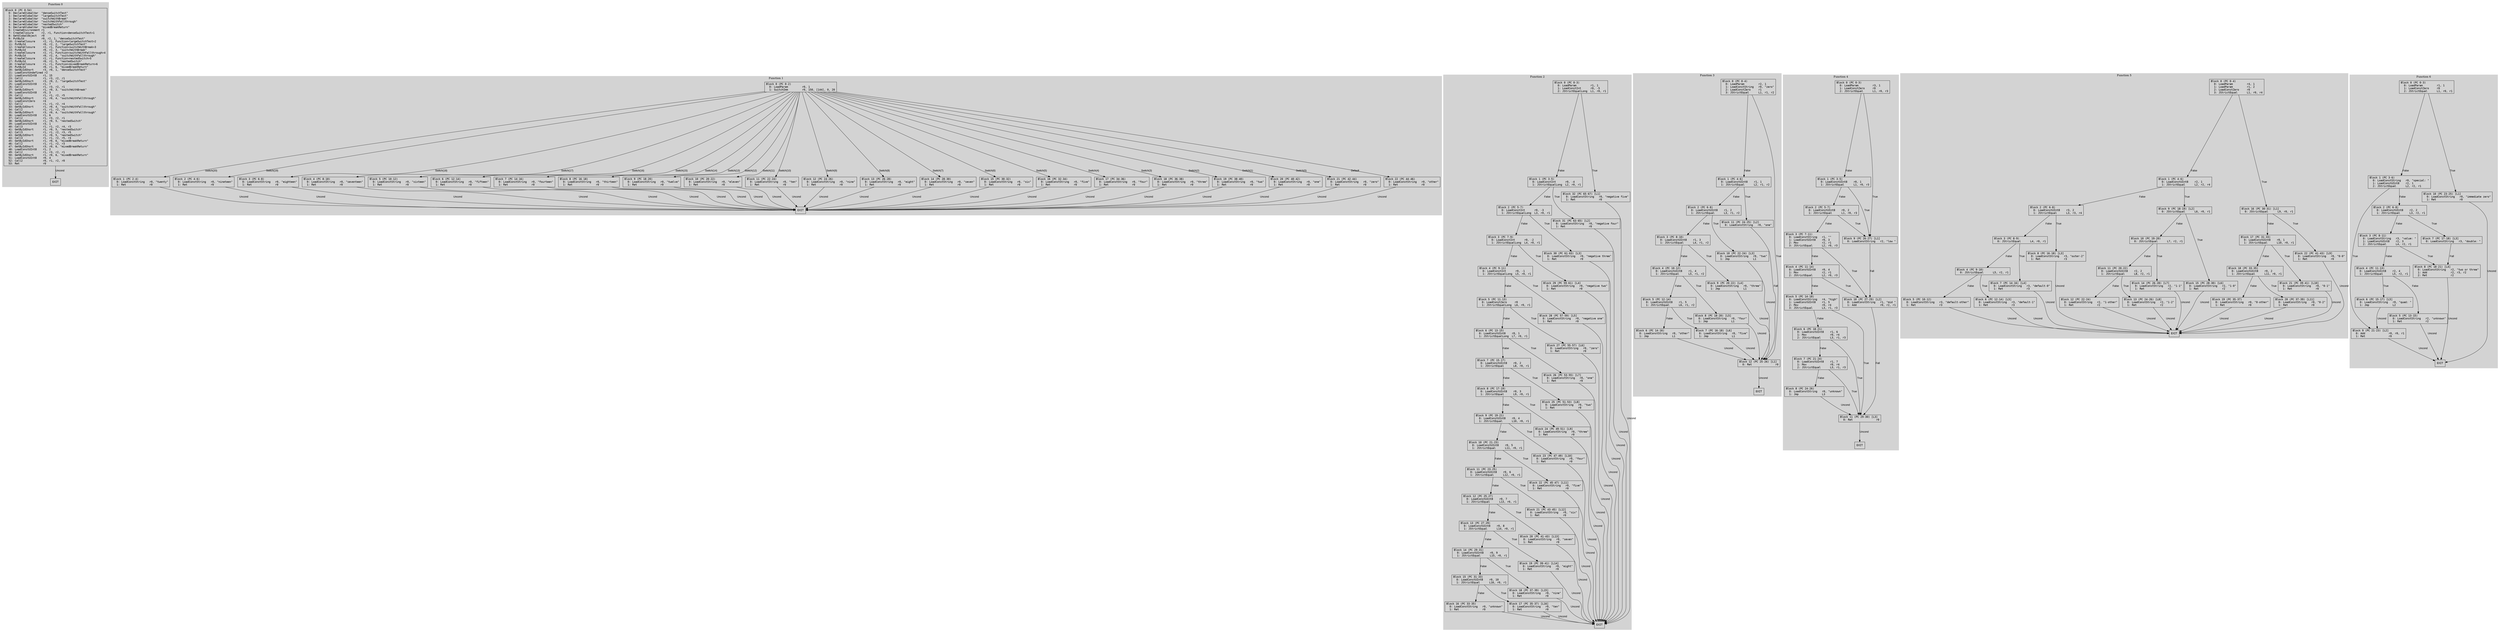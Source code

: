 // CFG analysis for dense_switch_test
// Generated from data/dense_switch_test.hbc

digraph {
  rankdir=TB;
  node [shape=box, fontname="monospace"];

  subgraph cluster_function_0 {
    label = "Function 0";
    style = filled;
    color = lightgrey;

    edge [fontname="Arial"];

    f0_n0 [ label = "Block 0 (PC 0-54)\l  0: DeclareGlobalVar  \"denseSwitchTest\"\l  1: DeclareGlobalVar  \"largeSwitchTest\"\l  2: DeclareGlobalVar  \"switchWithBreak\"\l  3: DeclareGlobalVar  \"switchWithFallthrough\"\l  4: DeclareGlobalVar  \"nestedSwitch\"\l  5: DeclareGlobalVar  \"mixedBreakReturn\"\l  6: CreateEnvironment r1\l  7: CreateClosure     r2, r1, Function<denseSwitchTest>1\l  8: GetGlobalObject   r0\l  9: PutById           r0, r2, 1, \"denseSwitchTest\"\l  10: CreateClosure     r2, r1, Function<largeSwitchTest>2\l  11: PutById           r0, r2, 2, \"largeSwitchTest\"\l  12: CreateClosure     r2, r1, Function<switchWithBreak>3\l  13: PutById           r0, r2, 3, \"switchWithBreak\"\l  14: CreateClosure     r2, r1, Function<switchWithFallthrough>4\l  15: PutById           r0, r2, 4, \"switchWithFallthrough\"\l  16: CreateClosure     r2, r1, Function<nestedSwitch>5\l  17: PutById           r0, r2, 5, \"nestedSwitch\"\l  18: CreateClosure     r1, r1, Function<mixedBreakReturn>6\l  19: PutById           r0, r1, 6, \"mixedBreakReturn\"\l  20: GetByIdShort      r3, r0, 1, \"denseSwitchTest\"\l  21: LoadConstUndefined r2\l  22: LoadConstUInt8    r1, 15\l  23: Call2             r1, r3, r2, r1\l  24: GetByIdShort      r3, r0, 2, \"largeSwitchTest\"\l  25: LoadConstUInt8    r1, 7\l  26: Call2             r1, r3, r2, r1\l  27: GetByIdShort      r1, r0, 3, \"switchWithBreak\"\l  28: LoadConstUInt8    r5, 3\l  29: Call2             r1, r1, r2, r5\l  30: GetByIdShort      r1, r0, 4, \"switchWithFallthrough\"\l  31: LoadConstZero     r4\l  32: Call2             r1, r1, r2, r4\l  33: GetByIdShort      r1, r0, 4, \"switchWithFallthrough\"\l  34: Call2             r1, r1, r2, r5\l  35: GetByIdShort      r3, r0, 4, \"switchWithFallthrough\"\l  36: LoadConstUInt8    r1, 6\l  37: Call2             r1, r3, r2, r1\l  38: GetByIdShort      r1, r0, 5, \"nestedSwitch\"\l  39: LoadConstUInt8    r3, 1\l  40: Call3             r1, r1, r2, r4, r3\l  41: GetByIdShort      r1, r0, 5, \"nestedSwitch\"\l  42: Call3             r1, r1, r2, r3, r5\l  43: GetByIdShort      r1, r0, 5, \"nestedSwitch\"\l  44: Call3             r1, r1, r2, r5, r4\l  45: GetByIdShort      r1, r0, 6, \"mixedBreakReturn\"\l  46: Call2             r1, r1, r2, r3\l  47: GetByIdShort      r3, r0, 6, \"mixedBreakReturn\"\l  48: LoadConstUInt8    r1, 2\l  49: Call2             r1, r3, r2, r1\l  50: GetByIdShort      r1, r0, 6, \"mixedBreakReturn\"\l  51: LoadConstUInt8    r0, 4\l  52: Call2             r0, r1, r2, r0\l  53: Ret               r0\l" ]
    f0_n1 [ label = "EXIT" ]

    f0_n0 -> f0_n1 [label="Uncond"]
  }

  subgraph cluster_function_1 {
    label = "Function 1";
    style = filled;
    color = lightgrey;

    edge [fontname="Arial"];

    f1_n0 [ label = "Block 0 (PC 0-2)\l  0: LoadParam         r0, 1\l  1: SwitchImm         r0, 150, [144], 0, 20\l" ]
    f1_n1 [ label = "Block 1 (PC 2-4)\l  0: LoadConstString   r0, \"twenty\"\l  1: Ret               r0\l" ]
    f1_n2 [ label = "Block 2 (PC 4-6)\l  0: LoadConstString   r0, \"nineteen\"\l  1: Ret               r0\l" ]
    f1_n3 [ label = "Block 3 (PC 6-8)\l  0: LoadConstString   r0, \"eighteen\"\l  1: Ret               r0\l" ]
    f1_n4 [ label = "Block 4 (PC 8-10)\l  0: LoadConstString   r0, \"seventeen\"\l  1: Ret               r0\l" ]
    f1_n5 [ label = "Block 5 (PC 10-12)\l  0: LoadConstString   r0, \"sixteen\"\l  1: Ret               r0\l" ]
    f1_n6 [ label = "Block 6 (PC 12-14)\l  0: LoadConstString   r0, \"fifteen\"\l  1: Ret               r0\l" ]
    f1_n7 [ label = "Block 7 (PC 14-16)\l  0: LoadConstString   r0, \"fourteen\"\l  1: Ret               r0\l" ]
    f1_n8 [ label = "Block 8 (PC 16-18)\l  0: LoadConstString   r0, \"thirteen\"\l  1: Ret               r0\l" ]
    f1_n9 [ label = "Block 9 (PC 18-20)\l  0: LoadConstString   r0, \"twelve\"\l  1: Ret               r0\l" ]
    f1_n10 [ label = "Block 10 (PC 20-22)\l  0: LoadConstString   r0, \"eleven\"\l  1: Ret               r0\l" ]
    f1_n11 [ label = "Block 11 (PC 22-24)\l  0: LoadConstString   r0, \"ten\"\l  1: Ret               r0\l" ]
    f1_n12 [ label = "Block 12 (PC 24-26)\l  0: LoadConstString   r0, \"nine\"\l  1: Ret               r0\l" ]
    f1_n13 [ label = "Block 13 (PC 26-28)\l  0: LoadConstString   r0, \"eight\"\l  1: Ret               r0\l" ]
    f1_n14 [ label = "Block 14 (PC 28-30)\l  0: LoadConstString   r0, \"seven\"\l  1: Ret               r0\l" ]
    f1_n15 [ label = "Block 15 (PC 30-32)\l  0: LoadConstString   r0, \"six\"\l  1: Ret               r0\l" ]
    f1_n16 [ label = "Block 16 (PC 32-34)\l  0: LoadConstString   r0, \"five\"\l  1: Ret               r0\l" ]
    f1_n17 [ label = "Block 17 (PC 34-36)\l  0: LoadConstString   r0, \"four\"\l  1: Ret               r0\l" ]
    f1_n18 [ label = "Block 18 (PC 36-38)\l  0: LoadConstString   r0, \"three\"\l  1: Ret               r0\l" ]
    f1_n19 [ label = "Block 19 (PC 38-40)\l  0: LoadConstString   r0, \"two\"\l  1: Ret               r0\l" ]
    f1_n20 [ label = "Block 20 (PC 40-42)\l  0: LoadConstString   r0, \"one\"\l  1: Ret               r0\l" ]
    f1_n21 [ label = "Block 21 (PC 42-44)\l  0: LoadConstString   r0, \"zero\"\l  1: Ret               r0\l" ]
    f1_n22 [ label = "Block 22 (PC 44-46)\l  0: LoadConstString   r0, \"other\"\l  1: Ret               r0\l" ]
    f1_n23 [ label = "EXIT" ]

    f1_n0 -> f1_n22 [label="Default"]
    f1_n0 -> f1_n21 [label="Switch(0)"]
    f1_n0 -> f1_n20 [label="Switch(1)"]
    f1_n0 -> f1_n19 [label="Switch(2)"]
    f1_n0 -> f1_n18 [label="Switch(3)"]
    f1_n0 -> f1_n17 [label="Switch(4)"]
    f1_n0 -> f1_n16 [label="Switch(5)"]
    f1_n0 -> f1_n15 [label="Switch(6)"]
    f1_n0 -> f1_n14 [label="Switch(7)"]
    f1_n0 -> f1_n13 [label="Switch(8)"]
    f1_n0 -> f1_n12 [label="Switch(9)"]
    f1_n0 -> f1_n11 [label="Switch(10)"]
    f1_n0 -> f1_n10 [label="Switch(11)"]
    f1_n0 -> f1_n9 [label="Switch(12)"]
    f1_n0 -> f1_n8 [label="Switch(13)"]
    f1_n0 -> f1_n7 [label="Switch(14)"]
    f1_n0 -> f1_n6 [label="Switch(15)"]
    f1_n0 -> f1_n5 [label="Switch(16)"]
    f1_n0 -> f1_n4 [label="Switch(17)"]
    f1_n0 -> f1_n3 [label="Switch(18)"]
    f1_n0 -> f1_n2 [label="Switch(19)"]
    f1_n0 -> f1_n1 [label="Switch(20)"]
    f1_n1 -> f1_n23 [label="Uncond"]
    f1_n2 -> f1_n23 [label="Uncond"]
    f1_n3 -> f1_n23 [label="Uncond"]
    f1_n4 -> f1_n23 [label="Uncond"]
    f1_n5 -> f1_n23 [label="Uncond"]
    f1_n6 -> f1_n23 [label="Uncond"]
    f1_n7 -> f1_n23 [label="Uncond"]
    f1_n8 -> f1_n23 [label="Uncond"]
    f1_n9 -> f1_n23 [label="Uncond"]
    f1_n10 -> f1_n23 [label="Uncond"]
    f1_n11 -> f1_n23 [label="Uncond"]
    f1_n12 -> f1_n23 [label="Uncond"]
    f1_n13 -> f1_n23 [label="Uncond"]
    f1_n14 -> f1_n23 [label="Uncond"]
    f1_n15 -> f1_n23 [label="Uncond"]
    f1_n16 -> f1_n23 [label="Uncond"]
    f1_n17 -> f1_n23 [label="Uncond"]
    f1_n18 -> f1_n23 [label="Uncond"]
    f1_n19 -> f1_n23 [label="Uncond"]
    f1_n20 -> f1_n23 [label="Uncond"]
    f1_n21 -> f1_n23 [label="Uncond"]
    f1_n22 -> f1_n23 [label="Uncond"]
  }

  subgraph cluster_function_2 {
    label = "Function 2";
    style = filled;
    color = lightgrey;

    edge [fontname="Arial"];

    f2_n0 [ label = "Block 0 (PC 0-3)\l  0: LoadParam         r1, 1\l  1: LoadConstInt      r0, -5\l  2: JStrictEqualLong  L1, r0, r1\l" ]
    f2_n1 [ label = "Block 1 (PC 3-5)\l  0: LoadConstInt      r0, -4\l  1: JStrictEqualLong  L2, r0, r1\l" ]
    f2_n2 [ label = "Block 2 (PC 5-7)\l  0: LoadConstInt      r0, -3\l  1: JStrictEqualLong  L3, r0, r1\l" ]
    f2_n3 [ label = "Block 3 (PC 7-9)\l  0: LoadConstInt      r0, -2\l  1: JStrictEqualLong  L4, r0, r1\l" ]
    f2_n4 [ label = "Block 4 (PC 9-11)\l  0: LoadConstInt      r0, -1\l  1: JStrictEqualLong  L5, r0, r1\l" ]
    f2_n5 [ label = "Block 5 (PC 11-13)\l  0: LoadConstZero     r0\l  1: JStrictEqualLong  L6, r0, r1\l" ]
    f2_n6 [ label = "Block 6 (PC 13-15)\l  0: LoadConstUInt8    r0, 1\l  1: JStrictEqualLong  L7, r0, r1\l" ]
    f2_n7 [ label = "Block 7 (PC 15-17)\l  0: LoadConstUInt8    r0, 2\l  1: JStrictEqual      L8, r0, r1\l" ]
    f2_n8 [ label = "Block 8 (PC 17-19)\l  0: LoadConstUInt8    r0, 3\l  1: JStrictEqual      L9, r0, r1\l" ]
    f2_n9 [ label = "Block 9 (PC 19-21)\l  0: LoadConstUInt8    r0, 4\l  1: JStrictEqual      L10, r0, r1\l" ]
    f2_n10 [ label = "Block 10 (PC 21-23)\l  0: LoadConstUInt8    r0, 5\l  1: JStrictEqual      L11, r0, r1\l" ]
    f2_n11 [ label = "Block 11 (PC 23-25)\l  0: LoadConstUInt8    r0, 6\l  1: JStrictEqual      L12, r0, r1\l" ]
    f2_n12 [ label = "Block 12 (PC 25-27)\l  0: LoadConstUInt8    r0, 7\l  1: JStrictEqual      L13, r0, r1\l" ]
    f2_n13 [ label = "Block 13 (PC 27-29)\l  0: LoadConstUInt8    r0, 8\l  1: JStrictEqual      L14, r0, r1\l" ]
    f2_n14 [ label = "Block 14 (PC 29-31)\l  0: LoadConstUInt8    r0, 9\l  1: JStrictEqual      L15, r0, r1\l" ]
    f2_n15 [ label = "Block 15 (PC 31-33)\l  0: LoadConstUInt8    r0, 10\l  1: JStrictEqual      L16, r0, r1\l" ]
    f2_n16 [ label = "Block 16 (PC 33-35)\l  0: LoadConstString   r0, \"unknown\"\l  1: Ret               r0\l" ]
    f2_n17 [ label = "Block 17 (PC 35-37) [L16]\l  0: LoadConstString   r0, \"ten\"\l  1: Ret               r0\l" ]
    f2_n18 [ label = "Block 18 (PC 37-39) [L15]\l  0: LoadConstString   r0, \"nine\"\l  1: Ret               r0\l" ]
    f2_n19 [ label = "Block 19 (PC 39-41) [L14]\l  0: LoadConstString   r0, \"eight\"\l  1: Ret               r0\l" ]
    f2_n20 [ label = "Block 20 (PC 41-43) [L13]\l  0: LoadConstString   r0, \"seven\"\l  1: Ret               r0\l" ]
    f2_n21 [ label = "Block 21 (PC 43-45) [L12]\l  0: LoadConstString   r0, \"six\"\l  1: Ret               r0\l" ]
    f2_n22 [ label = "Block 22 (PC 45-47) [L11]\l  0: LoadConstString   r0, \"five\"\l  1: Ret               r0\l" ]
    f2_n23 [ label = "Block 23 (PC 47-49) [L10]\l  0: LoadConstString   r0, \"four\"\l  1: Ret               r0\l" ]
    f2_n24 [ label = "Block 24 (PC 49-51) [L9]\l  0: LoadConstString   r0, \"three\"\l  1: Ret               r0\l" ]
    f2_n25 [ label = "Block 25 (PC 51-53) [L8]\l  0: LoadConstString   r0, \"two\"\l  1: Ret               r0\l" ]
    f2_n26 [ label = "Block 26 (PC 53-55) [L7]\l  0: LoadConstString   r0, \"one\"\l  1: Ret               r0\l" ]
    f2_n27 [ label = "Block 27 (PC 55-57) [L6]\l  0: LoadConstString   r0, \"zero\"\l  1: Ret               r0\l" ]
    f2_n28 [ label = "Block 28 (PC 57-59) [L5]\l  0: LoadConstString   r0, \"negative one\"\l  1: Ret               r0\l" ]
    f2_n29 [ label = "Block 29 (PC 59-61) [L4]\l  0: LoadConstString   r0, \"negative two\"\l  1: Ret               r0\l" ]
    f2_n30 [ label = "Block 30 (PC 61-63) [L3]\l  0: LoadConstString   r0, \"negative three\"\l  1: Ret               r0\l" ]
    f2_n31 [ label = "Block 31 (PC 63-65) [L2]\l  0: LoadConstString   r0, \"negative four\"\l  1: Ret               r0\l" ]
    f2_n32 [ label = "Block 32 (PC 65-67) [L1]\l  0: LoadConstString   r0, \"negative five\"\l  1: Ret               r0\l" ]
    f2_n33 [ label = "EXIT" ]

    f2_n0 -> f2_n32 [label="True"]
    f2_n0 -> f2_n1 [label="False"]
    f2_n1 -> f2_n31 [label="True"]
    f2_n1 -> f2_n2 [label="False"]
    f2_n2 -> f2_n30 [label="True"]
    f2_n2 -> f2_n3 [label="False"]
    f2_n3 -> f2_n29 [label="True"]
    f2_n3 -> f2_n4 [label="False"]
    f2_n4 -> f2_n28 [label="True"]
    f2_n4 -> f2_n5 [label="False"]
    f2_n5 -> f2_n27 [label="True"]
    f2_n5 -> f2_n6 [label="False"]
    f2_n6 -> f2_n26 [label="True"]
    f2_n6 -> f2_n7 [label="False"]
    f2_n7 -> f2_n25 [label="True"]
    f2_n7 -> f2_n8 [label="False"]
    f2_n8 -> f2_n24 [label="True"]
    f2_n8 -> f2_n9 [label="False"]
    f2_n9 -> f2_n23 [label="True"]
    f2_n9 -> f2_n10 [label="False"]
    f2_n10 -> f2_n22 [label="True"]
    f2_n10 -> f2_n11 [label="False"]
    f2_n11 -> f2_n21 [label="True"]
    f2_n11 -> f2_n12 [label="False"]
    f2_n12 -> f2_n20 [label="True"]
    f2_n12 -> f2_n13 [label="False"]
    f2_n13 -> f2_n19 [label="True"]
    f2_n13 -> f2_n14 [label="False"]
    f2_n14 -> f2_n18 [label="True"]
    f2_n14 -> f2_n15 [label="False"]
    f2_n15 -> f2_n17 [label="True"]
    f2_n15 -> f2_n16 [label="False"]
    f2_n16 -> f2_n33 [label="Uncond"]
    f2_n17 -> f2_n33 [label="Uncond"]
    f2_n18 -> f2_n33 [label="Uncond"]
    f2_n19 -> f2_n33 [label="Uncond"]
    f2_n20 -> f2_n33 [label="Uncond"]
    f2_n21 -> f2_n33 [label="Uncond"]
    f2_n22 -> f2_n33 [label="Uncond"]
    f2_n23 -> f2_n33 [label="Uncond"]
    f2_n24 -> f2_n33 [label="Uncond"]
    f2_n25 -> f2_n33 [label="Uncond"]
    f2_n26 -> f2_n33 [label="Uncond"]
    f2_n27 -> f2_n33 [label="Uncond"]
    f2_n28 -> f2_n33 [label="Uncond"]
    f2_n29 -> f2_n33 [label="Uncond"]
    f2_n30 -> f2_n33 [label="Uncond"]
    f2_n31 -> f2_n33 [label="Uncond"]
    f2_n32 -> f2_n33 [label="Uncond"]
  }

  subgraph cluster_function_3 {
    label = "Function 3";
    style = filled;
    color = lightgrey;

    edge [fontname="Arial"];

    f3_n0 [ label = "Block 0 (PC 0-4)\l  0: LoadParam         r2, 1\l  1: LoadConstString   r0, \"zero\"\l  2: LoadConstZero     r1\l  3: JStrictEqual      L1, r1, r2\l" ]
    f3_n1 [ label = "Block 1 (PC 4-6)\l  0: LoadConstUInt8    r1, 1\l  1: JStrictEqual      L2, r1, r2\l" ]
    f3_n2 [ label = "Block 2 (PC 6-8)\l  0: LoadConstUInt8    r1, 2\l  1: JStrictEqual      L3, r1, r2\l" ]
    f3_n3 [ label = "Block 3 (PC 8-10)\l  0: LoadConstUInt8    r1, 3\l  1: JStrictEqual      L4, r1, r2\l" ]
    f3_n4 [ label = "Block 4 (PC 10-12)\l  0: LoadConstUInt8    r1, 4\l  1: JStrictEqual      L5, r1, r2\l" ]
    f3_n5 [ label = "Block 5 (PC 12-14)\l  0: LoadConstUInt8    r1, 5\l  1: JStrictEqual      L6, r1, r2\l" ]
    f3_n6 [ label = "Block 6 (PC 14-16)\l  0: LoadConstString   r0, \"other\"\l  1: Jmp               L1\l" ]
    f3_n7 [ label = "Block 7 (PC 16-18) [L6]\l  0: LoadConstString   r0, \"five\"\l  1: Jmp               L1\l" ]
    f3_n8 [ label = "Block 8 (PC 18-20) [L5]\l  0: LoadConstString   r0, \"four\"\l  1: Jmp               L1\l" ]
    f3_n9 [ label = "Block 9 (PC 20-22) [L4]\l  0: LoadConstString   r0, \"three\"\l  1: Jmp               L1\l" ]
    f3_n10 [ label = "Block 10 (PC 22-24) [L3]\l  0: LoadConstString   r0, \"two\"\l  1: Jmp               L1\l" ]
    f3_n11 [ label = "Block 11 (PC 24-25) [L2]\l  0: LoadConstString   r0, \"one\"\l" ]
    f3_n12 [ label = "Block 12 (PC 25-26) [L1]\l  0: Ret               r0\l" ]
    f3_n13 [ label = "EXIT" ]

    f3_n0 -> f3_n12 [label="True"]
    f3_n0 -> f3_n1 [label="False"]
    f3_n1 -> f3_n11 [label="True"]
    f3_n1 -> f3_n2 [label="False"]
    f3_n2 -> f3_n10 [label="True"]
    f3_n2 -> f3_n3 [label="False"]
    f3_n3 -> f3_n9 [label="True"]
    f3_n3 -> f3_n4 [label="False"]
    f3_n4 -> f3_n8 [label="True"]
    f3_n4 -> f3_n5 [label="False"]
    f3_n5 -> f3_n7 [label="True"]
    f3_n5 -> f3_n6 [label="False"]
    f3_n6 -> f3_n12 [label="Uncond"]
    f3_n7 -> f3_n12 [label="Uncond"]
    f3_n8 -> f3_n12 [label="Uncond"]
    f3_n9 -> f3_n12 [label="Uncond"]
    f3_n10 -> f3_n12 [label="Uncond"]
    f3_n11 -> f3_n12 [label="Fall"]
    f3_n12 -> f3_n13 [label="Uncond"]
  }

  subgraph cluster_function_4 {
    label = "Function 4";
    style = filled;
    color = lightgrey;

    edge [fontname="Arial"];

    f4_n0 [ label = "Block 0 (PC 0-3)\l  0: LoadParam         r3, 1\l  1: LoadConstZero     r0\l  2: JStrictEqual      L1, r0, r3\l" ]
    f4_n1 [ label = "Block 1 (PC 3-5)\l  0: LoadConstUInt8    r0, 1\l  1: JStrictEqual      L1, r0, r3\l" ]
    f4_n2 [ label = "Block 2 (PC 5-7)\l  0: LoadConstUInt8    r0, 2\l  1: JStrictEqual      L1, r0, r3\l" ]
    f4_n3 [ label = "Block 3 (PC 7-11)\l  0: LoadConstString   r1, \"\"\l  1: LoadConstUInt8    r0, 3\l  2: Mov               r2, r1\l  3: JStrictEqual      L2, r0, r3\l" ]
    f4_n4 [ label = "Block 4 (PC 11-14)\l  0: LoadConstUInt8    r0, 4\l  1: Mov               r2, r1\l  2: JStrictEqual      L2, r0, r3\l" ]
    f4_n5 [ label = "Block 5 (PC 14-18)\l  0: LoadConstString   r4, \"high\"\l  1: LoadConstUInt8    r1, 5\l  2: Mov               r0, r4\l  3: JStrictEqual      L3, r1, r3\l" ]
    f4_n6 [ label = "Block 6 (PC 18-21)\l  0: LoadConstUInt8    r1, 6\l  1: Mov               r0, r4\l  2: JStrictEqual      L3, r1, r3\l" ]
    f4_n7 [ label = "Block 7 (PC 21-24)\l  0: LoadConstUInt8    r1, 7\l  1: Mov               r0, r4\l  2: JStrictEqual      L3, r1, r3\l" ]
    f4_n8 [ label = "Block 8 (PC 24-26)\l  0: LoadConstString   r0, \"unknown\"\l  1: Jmp               L3\l" ]
    f4_n9 [ label = "Block 9 (PC 26-27) [L1]\l  0: LoadConstString   r2, \"low \"\l" ]
    f4_n10 [ label = "Block 10 (PC 27-29) [L2]\l  0: LoadConstString   r1, \"mid \"\l  1: Add               r0, r2, r1\l" ]
    f4_n11 [ label = "Block 11 (PC 29-30) [L3]\l  0: Ret               r0\l" ]
    f4_n12 [ label = "EXIT" ]

    f4_n0 -> f4_n9 [label="True"]
    f4_n0 -> f4_n1 [label="False"]
    f4_n1 -> f4_n9 [label="True"]
    f4_n1 -> f4_n2 [label="False"]
    f4_n2 -> f4_n9 [label="True"]
    f4_n2 -> f4_n3 [label="False"]
    f4_n3 -> f4_n10 [label="True"]
    f4_n3 -> f4_n4 [label="False"]
    f4_n4 -> f4_n10 [label="True"]
    f4_n4 -> f4_n5 [label="False"]
    f4_n5 -> f4_n11 [label="True"]
    f4_n5 -> f4_n6 [label="False"]
    f4_n6 -> f4_n11 [label="True"]
    f4_n6 -> f4_n7 [label="False"]
    f4_n7 -> f4_n11 [label="True"]
    f4_n7 -> f4_n8 [label="False"]
    f4_n8 -> f4_n11 [label="Uncond"]
    f4_n9 -> f4_n10 [label="Fall"]
    f4_n10 -> f4_n11 [label="Fall"]
    f4_n11 -> f4_n12 [label="Uncond"]
  }

  subgraph cluster_function_5 {
    label = "Function 5";
    style = filled;
    color = lightgrey;

    edge [fontname="Arial"];

    f5_n0 [ label = "Block 0 (PC 0-4)\l  0: LoadParam         r4, 1\l  1: LoadParam         r1, 2\l  2: LoadConstZero     r0\l  3: JStrictEqual      L1, r0, r4\l" ]
    f5_n1 [ label = "Block 1 (PC 4-6)\l  0: LoadConstUInt8    r2, 1\l  1: JStrictEqual      L2, r2, r4\l" ]
    f5_n2 [ label = "Block 2 (PC 6-8)\l  0: LoadConstUInt8    r3, 2\l  1: JStrictEqual      L3, r3, r4\l" ]
    f5_n3 [ label = "Block 3 (PC 8-9)\l  0: JStrictEqual      L4, r0, r1\l" ]
    f5_n4 [ label = "Block 4 (PC 9-10)\l  0: JStrictEqual      L5, r2, r1\l" ]
    f5_n5 [ label = "Block 5 (PC 10-12)\l  0: LoadConstString   r3, \"default-other\"\l  1: Ret               r3\l" ]
    f5_n6 [ label = "Block 6 (PC 12-14) [L5]\l  0: LoadConstString   r3, \"default-1\"\l  1: Ret               r3\l" ]
    f5_n7 [ label = "Block 7 (PC 14-16) [L4]\l  0: LoadConstString   r3, \"default-0\"\l  1: Ret               r3\l" ]
    f5_n8 [ label = "Block 8 (PC 16-18) [L3]\l  0: LoadConstString   r3, \"outer-2\"\l  1: Ret               r3\l" ]
    f5_n9 [ label = "Block 9 (PC 18-19) [L2]\l  0: JStrictEqual      L6, r0, r1\l" ]
    f5_n10 [ label = "Block 10 (PC 19-20)\l  0: JStrictEqual      L7, r2, r1\l" ]
    f5_n11 [ label = "Block 11 (PC 20-22)\l  0: LoadConstUInt8    r2, 2\l  1: JStrictEqual      L8, r2, r1\l" ]
    f5_n12 [ label = "Block 12 (PC 22-24)\l  0: LoadConstString   r2, \"1-other\"\l  1: Ret               r2\l" ]
    f5_n13 [ label = "Block 13 (PC 24-26) [L8]\l  0: LoadConstString   r2, \"1-2\"\l  1: Ret               r2\l" ]
    f5_n14 [ label = "Block 14 (PC 26-28) [L7]\l  0: LoadConstString   r2, \"1-1\"\l  1: Ret               r2\l" ]
    f5_n15 [ label = "Block 15 (PC 28-30) [L6]\l  0: LoadConstString   r2, \"1-0\"\l  1: Ret               r2\l" ]
    f5_n16 [ label = "Block 16 (PC 30-31) [L1]\l  0: JStrictEqual      L9, r0, r1\l" ]
    f5_n17 [ label = "Block 17 (PC 31-33)\l  0: LoadConstUInt8    r0, 1\l  1: JStrictEqual      L10, r0, r1\l" ]
    f5_n18 [ label = "Block 18 (PC 33-35)\l  0: LoadConstUInt8    r0, 2\l  1: JStrictEqual      L11, r0, r1\l" ]
    f5_n19 [ label = "Block 19 (PC 35-37)\l  0: LoadConstString   r0, \"0-other\"\l  1: Ret               r0\l" ]
    f5_n20 [ label = "Block 20 (PC 37-39) [L11]\l  0: LoadConstString   r0, \"0-2\"\l  1: Ret               r0\l" ]
    f5_n21 [ label = "Block 21 (PC 39-41) [L10]\l  0: LoadConstString   r0, \"0-1\"\l  1: Ret               r0\l" ]
    f5_n22 [ label = "Block 22 (PC 41-43) [L9]\l  0: LoadConstString   r0, \"0-0\"\l  1: Ret               r0\l" ]
    f5_n23 [ label = "EXIT" ]

    f5_n0 -> f5_n16 [label="True"]
    f5_n0 -> f5_n1 [label="False"]
    f5_n1 -> f5_n9 [label="True"]
    f5_n1 -> f5_n2 [label="False"]
    f5_n2 -> f5_n8 [label="True"]
    f5_n2 -> f5_n3 [label="False"]
    f5_n3 -> f5_n7 [label="True"]
    f5_n3 -> f5_n4 [label="False"]
    f5_n4 -> f5_n6 [label="True"]
    f5_n4 -> f5_n5 [label="False"]
    f5_n5 -> f5_n23 [label="Uncond"]
    f5_n6 -> f5_n23 [label="Uncond"]
    f5_n7 -> f5_n23 [label="Uncond"]
    f5_n8 -> f5_n23 [label="Uncond"]
    f5_n9 -> f5_n15 [label="True"]
    f5_n9 -> f5_n10 [label="False"]
    f5_n10 -> f5_n14 [label="True"]
    f5_n10 -> f5_n11 [label="False"]
    f5_n11 -> f5_n13 [label="True"]
    f5_n11 -> f5_n12 [label="False"]
    f5_n12 -> f5_n23 [label="Uncond"]
    f5_n13 -> f5_n23 [label="Uncond"]
    f5_n14 -> f5_n23 [label="Uncond"]
    f5_n15 -> f5_n23 [label="Uncond"]
    f5_n16 -> f5_n22 [label="True"]
    f5_n16 -> f5_n17 [label="False"]
    f5_n17 -> f5_n21 [label="True"]
    f5_n17 -> f5_n18 [label="False"]
    f5_n18 -> f5_n20 [label="True"]
    f5_n18 -> f5_n19 [label="False"]
    f5_n19 -> f5_n23 [label="Uncond"]
    f5_n20 -> f5_n23 [label="Uncond"]
    f5_n21 -> f5_n23 [label="Uncond"]
    f5_n22 -> f5_n23 [label="Uncond"]
  }

  subgraph cluster_function_6 {
    label = "Function 6";
    style = filled;
    color = lightgrey;

    edge [fontname="Arial"];

    f6_n0 [ label = "Block 0 (PC 0-3)\l  0: LoadParam         r1, 1\l  1: LoadConstZero     r0\l  2: JStrictEqual      L1, r0, r1\l" ]
    f6_n1 [ label = "Block 1 (PC 3-6)\l  0: LoadConstString   r0, \"special: \"\l  1: LoadConstUInt8    r2, 1\l  2: JStrictEqual      L2, r2, r1\l" ]
    f6_n2 [ label = "Block 2 (PC 6-8)\l  0: LoadConstUInt8    r2, 2\l  1: JStrictEqual      L3, r2, r1\l" ]
    f6_n3 [ label = "Block 3 (PC 8-11)\l  0: LoadConstString   r3, \"value: \"\l  1: LoadConstUInt8    r2, 3\l  2: JStrictEqual      L4, r2, r1\l" ]
    f6_n4 [ label = "Block 4 (PC 11-13)\l  0: LoadConstUInt8    r2, 4\l  1: JStrictEqual      L5, r2, r1\l" ]
    f6_n5 [ label = "Block 5 (PC 13-15)\l  0: LoadConstString   r2, \"unknown\"\l  1: Ret               r2\l" ]
    f6_n6 [ label = "Block 6 (PC 15-17) [L5]\l  0: LoadConstString   r0, \"quad: \"\l  1: Jmp               L2\l" ]
    f6_n7 [ label = "Block 7 (PC 17-18) [L3]\l  0: LoadConstString   r3, \"double: \"\l" ]
    f6_n8 [ label = "Block 8 (PC 18-21) [L4]\l  0: LoadConstString   r2, \"two or three\"\l  1: Add               r2, r3, r2\l  2: Ret               r2\l" ]
    f6_n9 [ label = "Block 9 (PC 21-23) [L2]\l  0: Add               r0, r0, r1\l  1: Ret               r0\l" ]
    f6_n10 [ label = "Block 10 (PC 23-25) [L1]\l  0: LoadConstString   r0, \"immediate zero\"\l  1: Ret               r0\l" ]
    f6_n11 [ label = "EXIT" ]

    f6_n0 -> f6_n10 [label="True"]
    f6_n0 -> f6_n1 [label="False"]
    f6_n1 -> f6_n9 [label="True"]
    f6_n1 -> f6_n2 [label="False"]
    f6_n2 -> f6_n7 [label="True"]
    f6_n2 -> f6_n3 [label="False"]
    f6_n3 -> f6_n8 [label="True"]
    f6_n3 -> f6_n4 [label="False"]
    f6_n4 -> f6_n6 [label="True"]
    f6_n4 -> f6_n5 [label="False"]
    f6_n5 -> f6_n11 [label="Uncond"]
    f6_n6 -> f6_n9 [label="Uncond"]
    f6_n7 -> f6_n8 [label="Fall"]
    f6_n8 -> f6_n11 [label="Uncond"]
    f6_n9 -> f6_n11 [label="Uncond"]
    f6_n10 -> f6_n11 [label="Uncond"]
  }

}
